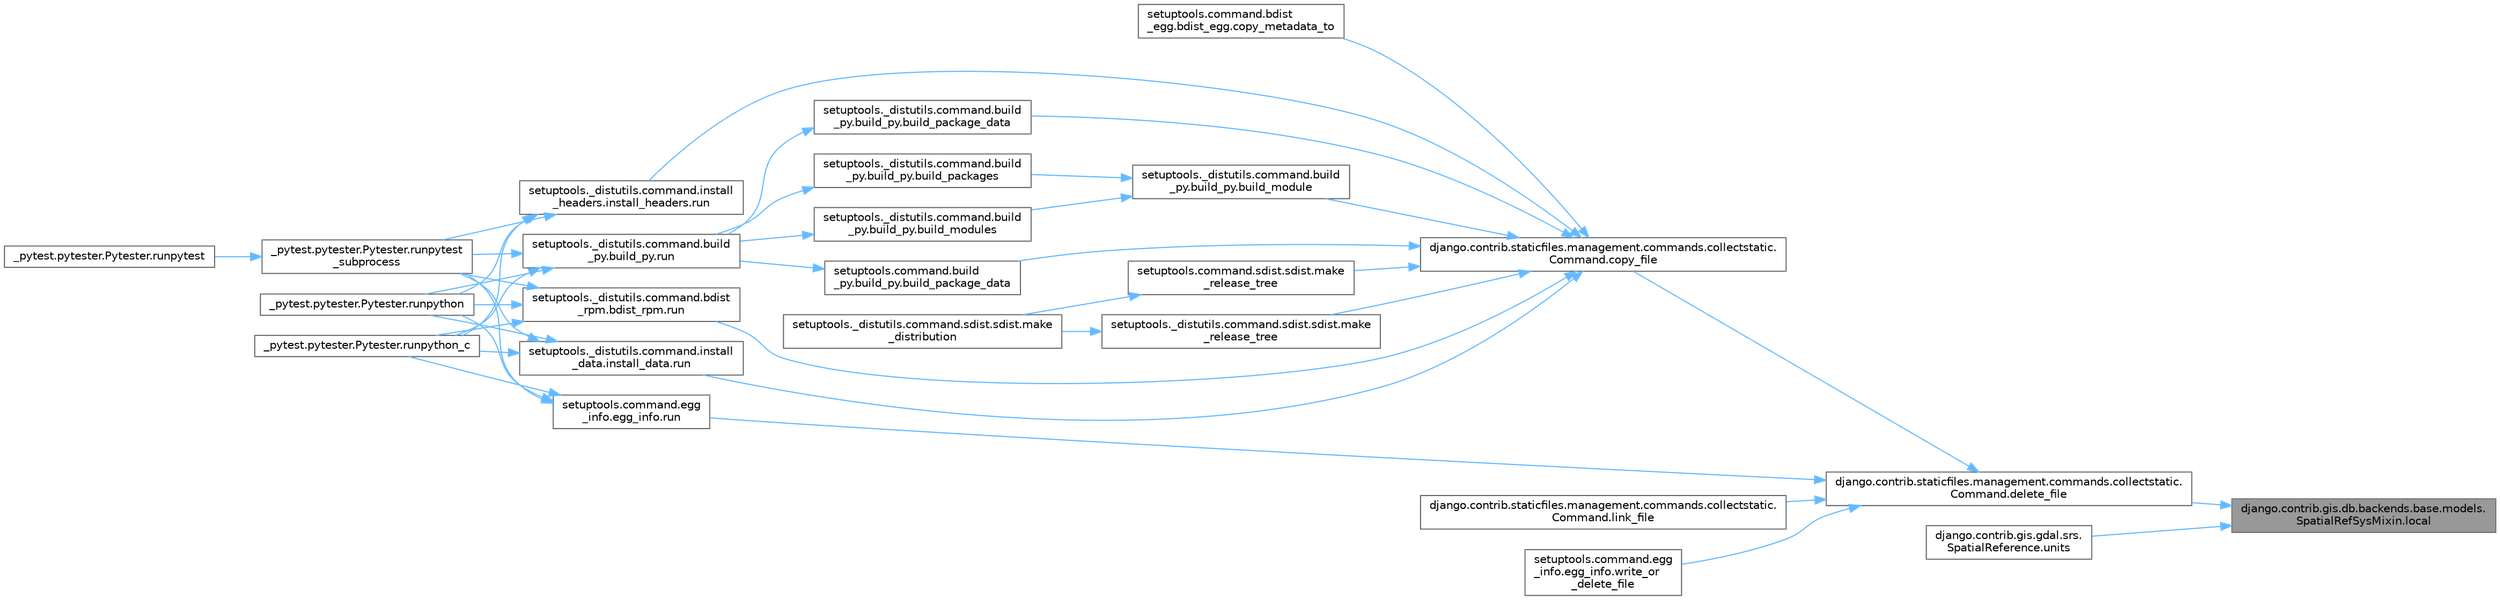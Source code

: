 digraph "django.contrib.gis.db.backends.base.models.SpatialRefSysMixin.local"
{
 // LATEX_PDF_SIZE
  bgcolor="transparent";
  edge [fontname=Helvetica,fontsize=10,labelfontname=Helvetica,labelfontsize=10];
  node [fontname=Helvetica,fontsize=10,shape=box,height=0.2,width=0.4];
  rankdir="RL";
  Node1 [id="Node000001",label="django.contrib.gis.db.backends.base.models.\lSpatialRefSysMixin.local",height=0.2,width=0.4,color="gray40", fillcolor="grey60", style="filled", fontcolor="black",tooltip=" "];
  Node1 -> Node2 [id="edge1_Node000001_Node000002",dir="back",color="steelblue1",style="solid",tooltip=" "];
  Node2 [id="Node000002",label="django.contrib.staticfiles.management.commands.collectstatic.\lCommand.delete_file",height=0.2,width=0.4,color="grey40", fillcolor="white", style="filled",URL="$classdjango_1_1contrib_1_1staticfiles_1_1management_1_1commands_1_1collectstatic_1_1_command.html#a54d45dfce4bec3a86e7cd24afd6ade21",tooltip=" "];
  Node2 -> Node3 [id="edge2_Node000002_Node000003",dir="back",color="steelblue1",style="solid",tooltip=" "];
  Node3 [id="Node000003",label="django.contrib.staticfiles.management.commands.collectstatic.\lCommand.copy_file",height=0.2,width=0.4,color="grey40", fillcolor="white", style="filled",URL="$classdjango_1_1contrib_1_1staticfiles_1_1management_1_1commands_1_1collectstatic_1_1_command.html#aa1d53e284649215d968d4bb505fb4d4b",tooltip=" "];
  Node3 -> Node4 [id="edge3_Node000003_Node000004",dir="back",color="steelblue1",style="solid",tooltip=" "];
  Node4 [id="Node000004",label="setuptools._distutils.command.build\l_py.build_py.build_module",height=0.2,width=0.4,color="grey40", fillcolor="white", style="filled",URL="$classsetuptools_1_1__distutils_1_1command_1_1build__py_1_1build__py.html#acb8f390850ee0e3a88be85de0b4b67cd",tooltip=" "];
  Node4 -> Node5 [id="edge4_Node000004_Node000005",dir="back",color="steelblue1",style="solid",tooltip=" "];
  Node5 [id="Node000005",label="setuptools._distutils.command.build\l_py.build_py.build_modules",height=0.2,width=0.4,color="grey40", fillcolor="white", style="filled",URL="$classsetuptools_1_1__distutils_1_1command_1_1build__py_1_1build__py.html#acfda271dc618a53316fba55fb79c462e",tooltip=" "];
  Node5 -> Node6 [id="edge5_Node000005_Node000006",dir="back",color="steelblue1",style="solid",tooltip=" "];
  Node6 [id="Node000006",label="setuptools._distutils.command.build\l_py.build_py.run",height=0.2,width=0.4,color="grey40", fillcolor="white", style="filled",URL="$classsetuptools_1_1__distutils_1_1command_1_1build__py_1_1build__py.html#a12ccc381525d7b9f7c3757cda2fcb404",tooltip=" "];
  Node6 -> Node7 [id="edge6_Node000006_Node000007",dir="back",color="steelblue1",style="solid",tooltip=" "];
  Node7 [id="Node000007",label="_pytest.pytester.Pytester.runpytest\l_subprocess",height=0.2,width=0.4,color="grey40", fillcolor="white", style="filled",URL="$class__pytest_1_1pytester_1_1_pytester.html#a59323c6d6a1469a1206f1c0b8fce99c9",tooltip=" "];
  Node7 -> Node8 [id="edge7_Node000007_Node000008",dir="back",color="steelblue1",style="solid",tooltip=" "];
  Node8 [id="Node000008",label="_pytest.pytester.Pytester.runpytest",height=0.2,width=0.4,color="grey40", fillcolor="white", style="filled",URL="$class__pytest_1_1pytester_1_1_pytester.html#a2765db48ffe1b8853581d711ff43a87b",tooltip=" "];
  Node6 -> Node9 [id="edge8_Node000006_Node000009",dir="back",color="steelblue1",style="solid",tooltip=" "];
  Node9 [id="Node000009",label="_pytest.pytester.Pytester.runpython",height=0.2,width=0.4,color="grey40", fillcolor="white", style="filled",URL="$class__pytest_1_1pytester_1_1_pytester.html#a4e0c539507f15fd333cf618faf9687ef",tooltip=" "];
  Node6 -> Node10 [id="edge9_Node000006_Node000010",dir="back",color="steelblue1",style="solid",tooltip=" "];
  Node10 [id="Node000010",label="_pytest.pytester.Pytester.runpython_c",height=0.2,width=0.4,color="grey40", fillcolor="white", style="filled",URL="$class__pytest_1_1pytester_1_1_pytester.html#aea789acfe206d9c40d9a6bf54a337f2a",tooltip=" "];
  Node4 -> Node11 [id="edge10_Node000004_Node000011",dir="back",color="steelblue1",style="solid",tooltip=" "];
  Node11 [id="Node000011",label="setuptools._distutils.command.build\l_py.build_py.build_packages",height=0.2,width=0.4,color="grey40", fillcolor="white", style="filled",URL="$classsetuptools_1_1__distutils_1_1command_1_1build__py_1_1build__py.html#a1d6c26c9be1e8309c633a299310469a7",tooltip=" "];
  Node11 -> Node6 [id="edge11_Node000011_Node000006",dir="back",color="steelblue1",style="solid",tooltip=" "];
  Node3 -> Node12 [id="edge12_Node000003_Node000012",dir="back",color="steelblue1",style="solid",tooltip=" "];
  Node12 [id="Node000012",label="setuptools._distutils.command.build\l_py.build_py.build_package_data",height=0.2,width=0.4,color="grey40", fillcolor="white", style="filled",URL="$classsetuptools_1_1__distutils_1_1command_1_1build__py_1_1build__py.html#a811bc52db9786d8d4637e591ea60392b",tooltip=" "];
  Node12 -> Node6 [id="edge13_Node000012_Node000006",dir="back",color="steelblue1",style="solid",tooltip=" "];
  Node3 -> Node13 [id="edge14_Node000003_Node000013",dir="back",color="steelblue1",style="solid",tooltip=" "];
  Node13 [id="Node000013",label="setuptools.command.build\l_py.build_py.build_package_data",height=0.2,width=0.4,color="grey40", fillcolor="white", style="filled",URL="$classsetuptools_1_1command_1_1build__py_1_1build__py.html#a89467332b10e3a8607b85208eedc4643",tooltip=" "];
  Node13 -> Node6 [id="edge15_Node000013_Node000006",dir="back",color="steelblue1",style="solid",tooltip=" "];
  Node3 -> Node14 [id="edge16_Node000003_Node000014",dir="back",color="steelblue1",style="solid",tooltip=" "];
  Node14 [id="Node000014",label="setuptools.command.bdist\l_egg.bdist_egg.copy_metadata_to",height=0.2,width=0.4,color="grey40", fillcolor="white", style="filled",URL="$classsetuptools_1_1command_1_1bdist__egg_1_1bdist__egg.html#aa65a9fae2220d7284fd4f67bc48c8128",tooltip=" "];
  Node3 -> Node15 [id="edge17_Node000003_Node000015",dir="back",color="steelblue1",style="solid",tooltip=" "];
  Node15 [id="Node000015",label="setuptools._distutils.command.sdist.sdist.make\l_release_tree",height=0.2,width=0.4,color="grey40", fillcolor="white", style="filled",URL="$classsetuptools_1_1__distutils_1_1command_1_1sdist_1_1sdist.html#af29cdd71a330bc1c42bfe1cf807589fb",tooltip=" "];
  Node15 -> Node16 [id="edge18_Node000015_Node000016",dir="back",color="steelblue1",style="solid",tooltip=" "];
  Node16 [id="Node000016",label="setuptools._distutils.command.sdist.sdist.make\l_distribution",height=0.2,width=0.4,color="grey40", fillcolor="white", style="filled",URL="$classsetuptools_1_1__distutils_1_1command_1_1sdist_1_1sdist.html#acbe6c9fb1b5b539c6308def624e49c9f",tooltip=" "];
  Node3 -> Node17 [id="edge19_Node000003_Node000017",dir="back",color="steelblue1",style="solid",tooltip=" "];
  Node17 [id="Node000017",label="setuptools.command.sdist.sdist.make\l_release_tree",height=0.2,width=0.4,color="grey40", fillcolor="white", style="filled",URL="$classsetuptools_1_1command_1_1sdist_1_1sdist.html#a78b5f088c9f57e943cab2bcd4be19a79",tooltip=" "];
  Node17 -> Node16 [id="edge20_Node000017_Node000016",dir="back",color="steelblue1",style="solid",tooltip=" "];
  Node3 -> Node18 [id="edge21_Node000003_Node000018",dir="back",color="steelblue1",style="solid",tooltip=" "];
  Node18 [id="Node000018",label="setuptools._distutils.command.bdist\l_rpm.bdist_rpm.run",height=0.2,width=0.4,color="grey40", fillcolor="white", style="filled",URL="$classsetuptools_1_1__distutils_1_1command_1_1bdist__rpm_1_1bdist__rpm.html#adcee42c05da0e307fe50ccba1f7efd75",tooltip=" "];
  Node18 -> Node7 [id="edge22_Node000018_Node000007",dir="back",color="steelblue1",style="solid",tooltip=" "];
  Node18 -> Node9 [id="edge23_Node000018_Node000009",dir="back",color="steelblue1",style="solid",tooltip=" "];
  Node18 -> Node10 [id="edge24_Node000018_Node000010",dir="back",color="steelblue1",style="solid",tooltip=" "];
  Node3 -> Node19 [id="edge25_Node000003_Node000019",dir="back",color="steelblue1",style="solid",tooltip=" "];
  Node19 [id="Node000019",label="setuptools._distutils.command.install\l_data.install_data.run",height=0.2,width=0.4,color="grey40", fillcolor="white", style="filled",URL="$classsetuptools_1_1__distutils_1_1command_1_1install__data_1_1install__data.html#a953619d5fd230139131337f5fb4dd97a",tooltip=" "];
  Node19 -> Node7 [id="edge26_Node000019_Node000007",dir="back",color="steelblue1",style="solid",tooltip=" "];
  Node19 -> Node9 [id="edge27_Node000019_Node000009",dir="back",color="steelblue1",style="solid",tooltip=" "];
  Node19 -> Node10 [id="edge28_Node000019_Node000010",dir="back",color="steelblue1",style="solid",tooltip=" "];
  Node3 -> Node20 [id="edge29_Node000003_Node000020",dir="back",color="steelblue1",style="solid",tooltip=" "];
  Node20 [id="Node000020",label="setuptools._distutils.command.install\l_headers.install_headers.run",height=0.2,width=0.4,color="grey40", fillcolor="white", style="filled",URL="$classsetuptools_1_1__distutils_1_1command_1_1install__headers_1_1install__headers.html#aaff7cf2f518069fc4536db7e844e44ee",tooltip=" "];
  Node20 -> Node7 [id="edge30_Node000020_Node000007",dir="back",color="steelblue1",style="solid",tooltip=" "];
  Node20 -> Node9 [id="edge31_Node000020_Node000009",dir="back",color="steelblue1",style="solid",tooltip=" "];
  Node20 -> Node10 [id="edge32_Node000020_Node000010",dir="back",color="steelblue1",style="solid",tooltip=" "];
  Node2 -> Node21 [id="edge33_Node000002_Node000021",dir="back",color="steelblue1",style="solid",tooltip=" "];
  Node21 [id="Node000021",label="django.contrib.staticfiles.management.commands.collectstatic.\lCommand.link_file",height=0.2,width=0.4,color="grey40", fillcolor="white", style="filled",URL="$classdjango_1_1contrib_1_1staticfiles_1_1management_1_1commands_1_1collectstatic_1_1_command.html#a9f40fd410a4380b3e4183506f4053e24",tooltip=" "];
  Node2 -> Node22 [id="edge34_Node000002_Node000022",dir="back",color="steelblue1",style="solid",tooltip=" "];
  Node22 [id="Node000022",label="setuptools.command.egg\l_info.egg_info.run",height=0.2,width=0.4,color="grey40", fillcolor="white", style="filled",URL="$classsetuptools_1_1command_1_1egg__info_1_1egg__info.html#ae10d55d0f53159b35ada3e6f4f289ce4",tooltip=" "];
  Node22 -> Node7 [id="edge35_Node000022_Node000007",dir="back",color="steelblue1",style="solid",tooltip=" "];
  Node22 -> Node9 [id="edge36_Node000022_Node000009",dir="back",color="steelblue1",style="solid",tooltip=" "];
  Node22 -> Node10 [id="edge37_Node000022_Node000010",dir="back",color="steelblue1",style="solid",tooltip=" "];
  Node2 -> Node23 [id="edge38_Node000002_Node000023",dir="back",color="steelblue1",style="solid",tooltip=" "];
  Node23 [id="Node000023",label="setuptools.command.egg\l_info.egg_info.write_or\l_delete_file",height=0.2,width=0.4,color="grey40", fillcolor="white", style="filled",URL="$classsetuptools_1_1command_1_1egg__info_1_1egg__info.html#ae5cfb9b14851eb2ed02f44ed99fce235",tooltip=" "];
  Node1 -> Node24 [id="edge39_Node000001_Node000024",dir="back",color="steelblue1",style="solid",tooltip=" "];
  Node24 [id="Node000024",label="django.contrib.gis.gdal.srs.\lSpatialReference.units",height=0.2,width=0.4,color="grey40", fillcolor="white", style="filled",URL="$classdjango_1_1contrib_1_1gis_1_1gdal_1_1srs_1_1_spatial_reference.html#adfad473ac85ee90924927918e5325d56",tooltip=" "];
}
